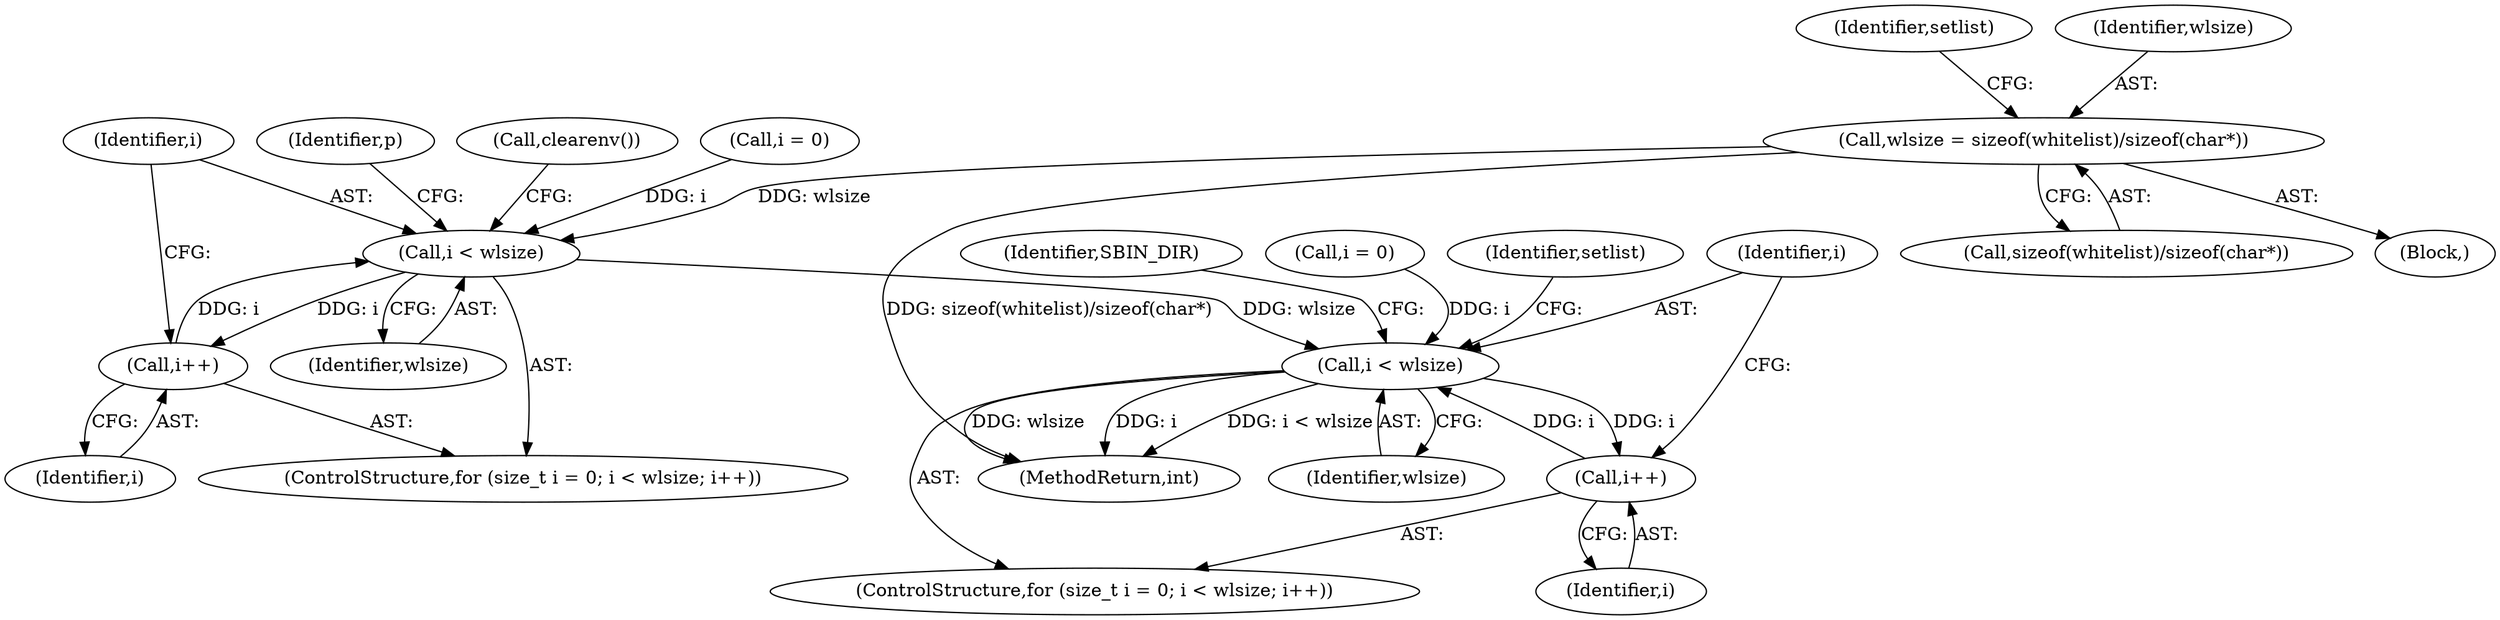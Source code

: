 digraph "0_abrt_50ee8130fb4cd4ef1af7682a2c85dd99cb99424e@API" {
"1000384" [label="(Call,wlsize = sizeof(whitelist)/sizeof(char*))"];
"1000403" [label="(Call,i < wlsize)"];
"1000406" [label="(Call,i++)"];
"1000429" [label="(Call,i < wlsize)"];
"1000432" [label="(Call,i++)"];
"1000393" [label="(Identifier,setlist)"];
"1000432" [label="(Call,i++)"];
"1000430" [label="(Identifier,i)"];
"1000424" [label="(ControlStructure,for (size_t i = 0; i < wlsize; i++))"];
"1000384" [label="(Call,wlsize = sizeof(whitelist)/sizeof(char*))"];
"1000411" [label="(Identifier,p)"];
"1000426" [label="(Call,i = 0)"];
"1000403" [label="(Call,i < wlsize)"];
"1000525" [label="(MethodReturn,int)"];
"1000404" [label="(Identifier,i)"];
"1000405" [label="(Identifier,wlsize)"];
"1000437" [label="(Identifier,setlist)"];
"1000433" [label="(Identifier,i)"];
"1000431" [label="(Identifier,wlsize)"];
"1000406" [label="(Call,i++)"];
"1000386" [label="(Call,sizeof(whitelist)/sizeof(char*))"];
"1000407" [label="(Identifier,i)"];
"1000398" [label="(ControlStructure,for (size_t i = 0; i < wlsize; i++))"];
"1000429" [label="(Call,i < wlsize)"];
"1000423" [label="(Call,clearenv())"];
"1000385" [label="(Identifier,wlsize)"];
"1000452" [label="(Identifier,SBIN_DIR)"];
"1000377" [label="(Block,)"];
"1000400" [label="(Call,i = 0)"];
"1000384" -> "1000377"  [label="AST: "];
"1000384" -> "1000386"  [label="CFG: "];
"1000385" -> "1000384"  [label="AST: "];
"1000386" -> "1000384"  [label="AST: "];
"1000393" -> "1000384"  [label="CFG: "];
"1000384" -> "1000525"  [label="DDG: sizeof(whitelist)/sizeof(char*)"];
"1000384" -> "1000403"  [label="DDG: wlsize"];
"1000403" -> "1000398"  [label="AST: "];
"1000403" -> "1000405"  [label="CFG: "];
"1000404" -> "1000403"  [label="AST: "];
"1000405" -> "1000403"  [label="AST: "];
"1000411" -> "1000403"  [label="CFG: "];
"1000423" -> "1000403"  [label="CFG: "];
"1000400" -> "1000403"  [label="DDG: i"];
"1000406" -> "1000403"  [label="DDG: i"];
"1000403" -> "1000406"  [label="DDG: i"];
"1000403" -> "1000429"  [label="DDG: wlsize"];
"1000406" -> "1000398"  [label="AST: "];
"1000406" -> "1000407"  [label="CFG: "];
"1000407" -> "1000406"  [label="AST: "];
"1000404" -> "1000406"  [label="CFG: "];
"1000429" -> "1000424"  [label="AST: "];
"1000429" -> "1000431"  [label="CFG: "];
"1000430" -> "1000429"  [label="AST: "];
"1000431" -> "1000429"  [label="AST: "];
"1000437" -> "1000429"  [label="CFG: "];
"1000452" -> "1000429"  [label="CFG: "];
"1000429" -> "1000525"  [label="DDG: wlsize"];
"1000429" -> "1000525"  [label="DDG: i"];
"1000429" -> "1000525"  [label="DDG: i < wlsize"];
"1000426" -> "1000429"  [label="DDG: i"];
"1000432" -> "1000429"  [label="DDG: i"];
"1000429" -> "1000432"  [label="DDG: i"];
"1000432" -> "1000424"  [label="AST: "];
"1000432" -> "1000433"  [label="CFG: "];
"1000433" -> "1000432"  [label="AST: "];
"1000430" -> "1000432"  [label="CFG: "];
}
